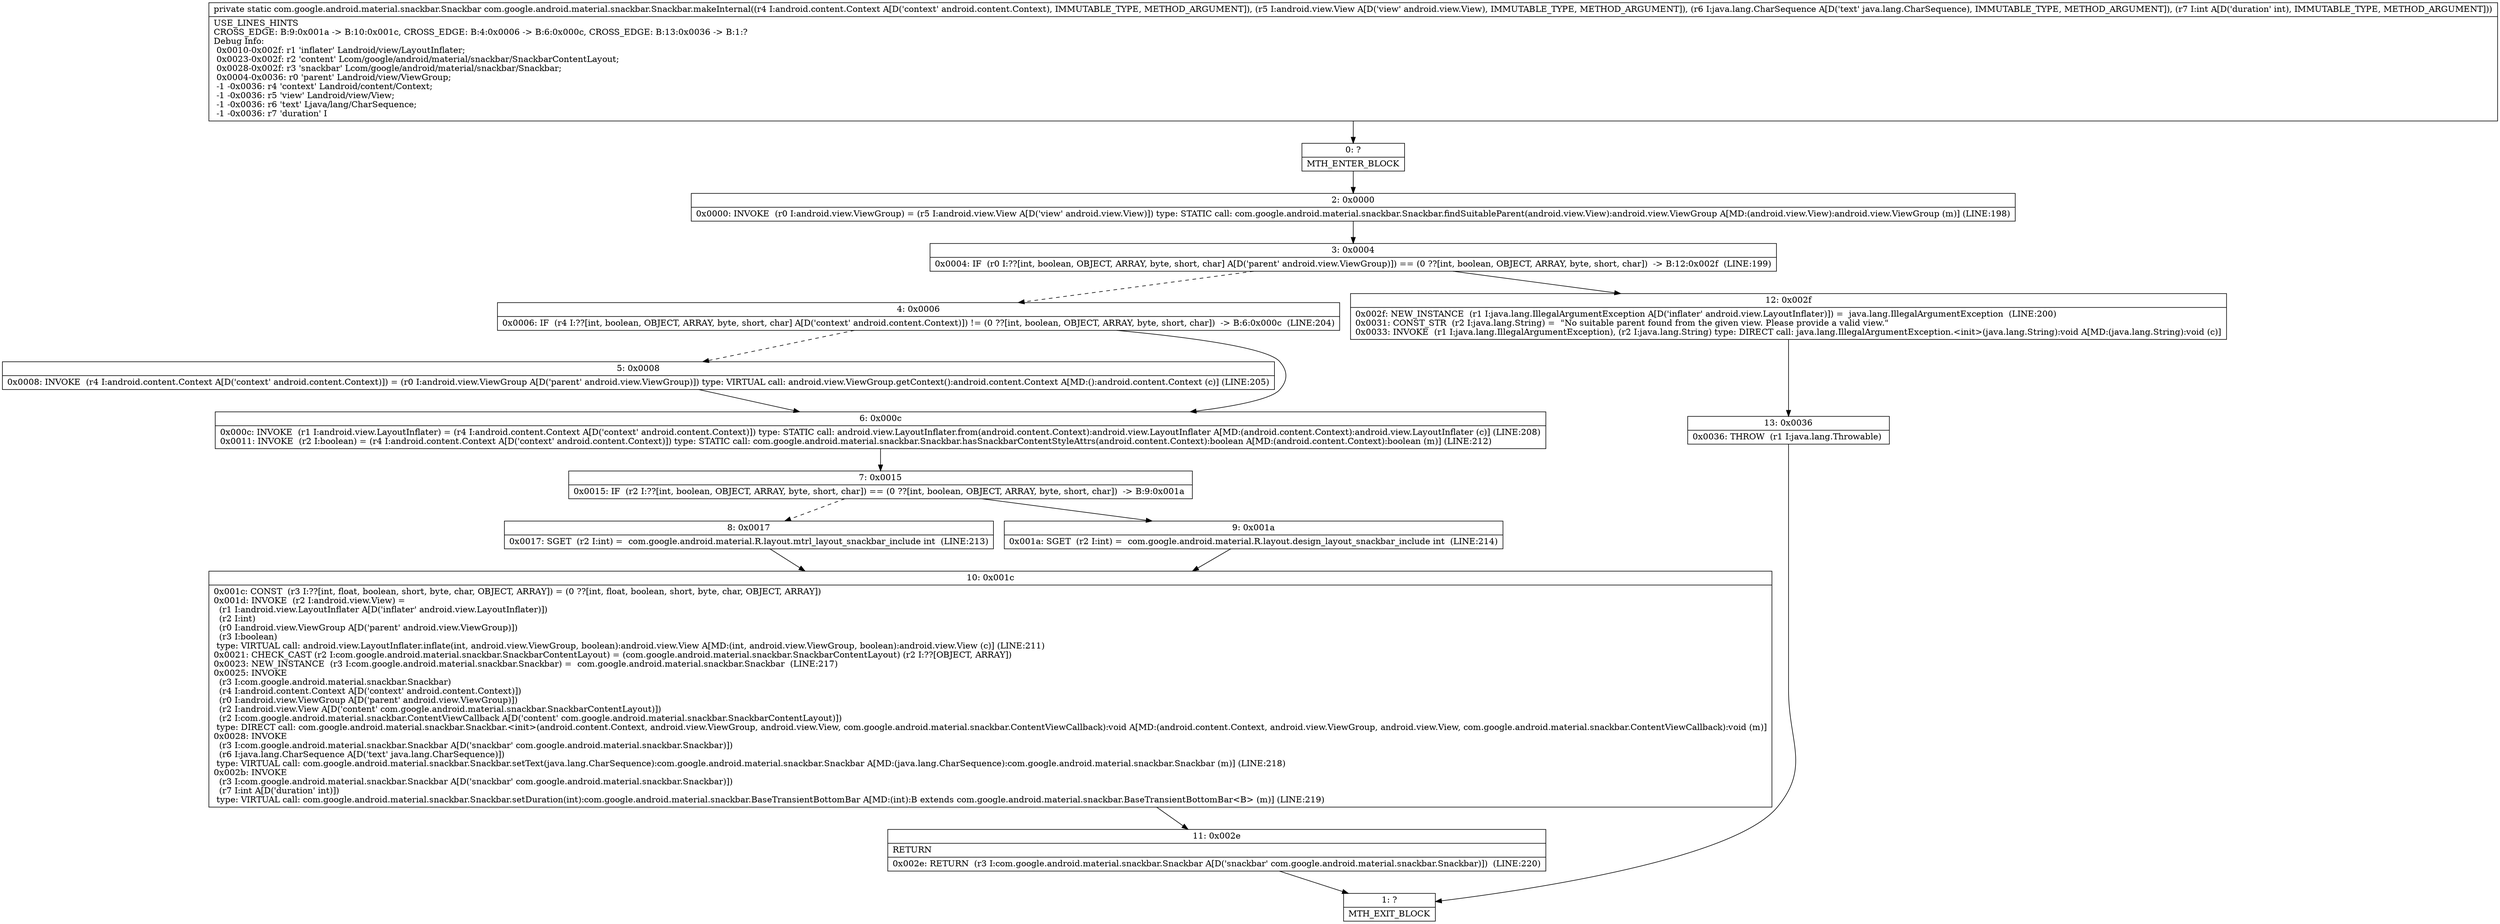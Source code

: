 digraph "CFG forcom.google.android.material.snackbar.Snackbar.makeInternal(Landroid\/content\/Context;Landroid\/view\/View;Ljava\/lang\/CharSequence;I)Lcom\/google\/android\/material\/snackbar\/Snackbar;" {
Node_0 [shape=record,label="{0\:\ ?|MTH_ENTER_BLOCK\l}"];
Node_2 [shape=record,label="{2\:\ 0x0000|0x0000: INVOKE  (r0 I:android.view.ViewGroup) = (r5 I:android.view.View A[D('view' android.view.View)]) type: STATIC call: com.google.android.material.snackbar.Snackbar.findSuitableParent(android.view.View):android.view.ViewGroup A[MD:(android.view.View):android.view.ViewGroup (m)] (LINE:198)\l}"];
Node_3 [shape=record,label="{3\:\ 0x0004|0x0004: IF  (r0 I:??[int, boolean, OBJECT, ARRAY, byte, short, char] A[D('parent' android.view.ViewGroup)]) == (0 ??[int, boolean, OBJECT, ARRAY, byte, short, char])  \-\> B:12:0x002f  (LINE:199)\l}"];
Node_4 [shape=record,label="{4\:\ 0x0006|0x0006: IF  (r4 I:??[int, boolean, OBJECT, ARRAY, byte, short, char] A[D('context' android.content.Context)]) != (0 ??[int, boolean, OBJECT, ARRAY, byte, short, char])  \-\> B:6:0x000c  (LINE:204)\l}"];
Node_5 [shape=record,label="{5\:\ 0x0008|0x0008: INVOKE  (r4 I:android.content.Context A[D('context' android.content.Context)]) = (r0 I:android.view.ViewGroup A[D('parent' android.view.ViewGroup)]) type: VIRTUAL call: android.view.ViewGroup.getContext():android.content.Context A[MD:():android.content.Context (c)] (LINE:205)\l}"];
Node_6 [shape=record,label="{6\:\ 0x000c|0x000c: INVOKE  (r1 I:android.view.LayoutInflater) = (r4 I:android.content.Context A[D('context' android.content.Context)]) type: STATIC call: android.view.LayoutInflater.from(android.content.Context):android.view.LayoutInflater A[MD:(android.content.Context):android.view.LayoutInflater (c)] (LINE:208)\l0x0011: INVOKE  (r2 I:boolean) = (r4 I:android.content.Context A[D('context' android.content.Context)]) type: STATIC call: com.google.android.material.snackbar.Snackbar.hasSnackbarContentStyleAttrs(android.content.Context):boolean A[MD:(android.content.Context):boolean (m)] (LINE:212)\l}"];
Node_7 [shape=record,label="{7\:\ 0x0015|0x0015: IF  (r2 I:??[int, boolean, OBJECT, ARRAY, byte, short, char]) == (0 ??[int, boolean, OBJECT, ARRAY, byte, short, char])  \-\> B:9:0x001a \l}"];
Node_8 [shape=record,label="{8\:\ 0x0017|0x0017: SGET  (r2 I:int) =  com.google.android.material.R.layout.mtrl_layout_snackbar_include int  (LINE:213)\l}"];
Node_10 [shape=record,label="{10\:\ 0x001c|0x001c: CONST  (r3 I:??[int, float, boolean, short, byte, char, OBJECT, ARRAY]) = (0 ??[int, float, boolean, short, byte, char, OBJECT, ARRAY]) \l0x001d: INVOKE  (r2 I:android.view.View) = \l  (r1 I:android.view.LayoutInflater A[D('inflater' android.view.LayoutInflater)])\l  (r2 I:int)\l  (r0 I:android.view.ViewGroup A[D('parent' android.view.ViewGroup)])\l  (r3 I:boolean)\l type: VIRTUAL call: android.view.LayoutInflater.inflate(int, android.view.ViewGroup, boolean):android.view.View A[MD:(int, android.view.ViewGroup, boolean):android.view.View (c)] (LINE:211)\l0x0021: CHECK_CAST (r2 I:com.google.android.material.snackbar.SnackbarContentLayout) = (com.google.android.material.snackbar.SnackbarContentLayout) (r2 I:??[OBJECT, ARRAY]) \l0x0023: NEW_INSTANCE  (r3 I:com.google.android.material.snackbar.Snackbar) =  com.google.android.material.snackbar.Snackbar  (LINE:217)\l0x0025: INVOKE  \l  (r3 I:com.google.android.material.snackbar.Snackbar)\l  (r4 I:android.content.Context A[D('context' android.content.Context)])\l  (r0 I:android.view.ViewGroup A[D('parent' android.view.ViewGroup)])\l  (r2 I:android.view.View A[D('content' com.google.android.material.snackbar.SnackbarContentLayout)])\l  (r2 I:com.google.android.material.snackbar.ContentViewCallback A[D('content' com.google.android.material.snackbar.SnackbarContentLayout)])\l type: DIRECT call: com.google.android.material.snackbar.Snackbar.\<init\>(android.content.Context, android.view.ViewGroup, android.view.View, com.google.android.material.snackbar.ContentViewCallback):void A[MD:(android.content.Context, android.view.ViewGroup, android.view.View, com.google.android.material.snackbar.ContentViewCallback):void (m)]\l0x0028: INVOKE  \l  (r3 I:com.google.android.material.snackbar.Snackbar A[D('snackbar' com.google.android.material.snackbar.Snackbar)])\l  (r6 I:java.lang.CharSequence A[D('text' java.lang.CharSequence)])\l type: VIRTUAL call: com.google.android.material.snackbar.Snackbar.setText(java.lang.CharSequence):com.google.android.material.snackbar.Snackbar A[MD:(java.lang.CharSequence):com.google.android.material.snackbar.Snackbar (m)] (LINE:218)\l0x002b: INVOKE  \l  (r3 I:com.google.android.material.snackbar.Snackbar A[D('snackbar' com.google.android.material.snackbar.Snackbar)])\l  (r7 I:int A[D('duration' int)])\l type: VIRTUAL call: com.google.android.material.snackbar.Snackbar.setDuration(int):com.google.android.material.snackbar.BaseTransientBottomBar A[MD:(int):B extends com.google.android.material.snackbar.BaseTransientBottomBar\<B\> (m)] (LINE:219)\l}"];
Node_11 [shape=record,label="{11\:\ 0x002e|RETURN\l|0x002e: RETURN  (r3 I:com.google.android.material.snackbar.Snackbar A[D('snackbar' com.google.android.material.snackbar.Snackbar)])  (LINE:220)\l}"];
Node_1 [shape=record,label="{1\:\ ?|MTH_EXIT_BLOCK\l}"];
Node_9 [shape=record,label="{9\:\ 0x001a|0x001a: SGET  (r2 I:int) =  com.google.android.material.R.layout.design_layout_snackbar_include int  (LINE:214)\l}"];
Node_12 [shape=record,label="{12\:\ 0x002f|0x002f: NEW_INSTANCE  (r1 I:java.lang.IllegalArgumentException A[D('inflater' android.view.LayoutInflater)]) =  java.lang.IllegalArgumentException  (LINE:200)\l0x0031: CONST_STR  (r2 I:java.lang.String) =  \"No suitable parent found from the given view. Please provide a valid view.\" \l0x0033: INVOKE  (r1 I:java.lang.IllegalArgumentException), (r2 I:java.lang.String) type: DIRECT call: java.lang.IllegalArgumentException.\<init\>(java.lang.String):void A[MD:(java.lang.String):void (c)]\l}"];
Node_13 [shape=record,label="{13\:\ 0x0036|0x0036: THROW  (r1 I:java.lang.Throwable) \l}"];
MethodNode[shape=record,label="{private static com.google.android.material.snackbar.Snackbar com.google.android.material.snackbar.Snackbar.makeInternal((r4 I:android.content.Context A[D('context' android.content.Context), IMMUTABLE_TYPE, METHOD_ARGUMENT]), (r5 I:android.view.View A[D('view' android.view.View), IMMUTABLE_TYPE, METHOD_ARGUMENT]), (r6 I:java.lang.CharSequence A[D('text' java.lang.CharSequence), IMMUTABLE_TYPE, METHOD_ARGUMENT]), (r7 I:int A[D('duration' int), IMMUTABLE_TYPE, METHOD_ARGUMENT]))  | USE_LINES_HINTS\lCROSS_EDGE: B:9:0x001a \-\> B:10:0x001c, CROSS_EDGE: B:4:0x0006 \-\> B:6:0x000c, CROSS_EDGE: B:13:0x0036 \-\> B:1:?\lDebug Info:\l  0x0010\-0x002f: r1 'inflater' Landroid\/view\/LayoutInflater;\l  0x0023\-0x002f: r2 'content' Lcom\/google\/android\/material\/snackbar\/SnackbarContentLayout;\l  0x0028\-0x002f: r3 'snackbar' Lcom\/google\/android\/material\/snackbar\/Snackbar;\l  0x0004\-0x0036: r0 'parent' Landroid\/view\/ViewGroup;\l  \-1 \-0x0036: r4 'context' Landroid\/content\/Context;\l  \-1 \-0x0036: r5 'view' Landroid\/view\/View;\l  \-1 \-0x0036: r6 'text' Ljava\/lang\/CharSequence;\l  \-1 \-0x0036: r7 'duration' I\l}"];
MethodNode -> Node_0;Node_0 -> Node_2;
Node_2 -> Node_3;
Node_3 -> Node_4[style=dashed];
Node_3 -> Node_12;
Node_4 -> Node_5[style=dashed];
Node_4 -> Node_6;
Node_5 -> Node_6;
Node_6 -> Node_7;
Node_7 -> Node_8[style=dashed];
Node_7 -> Node_9;
Node_8 -> Node_10;
Node_10 -> Node_11;
Node_11 -> Node_1;
Node_9 -> Node_10;
Node_12 -> Node_13;
Node_13 -> Node_1;
}

